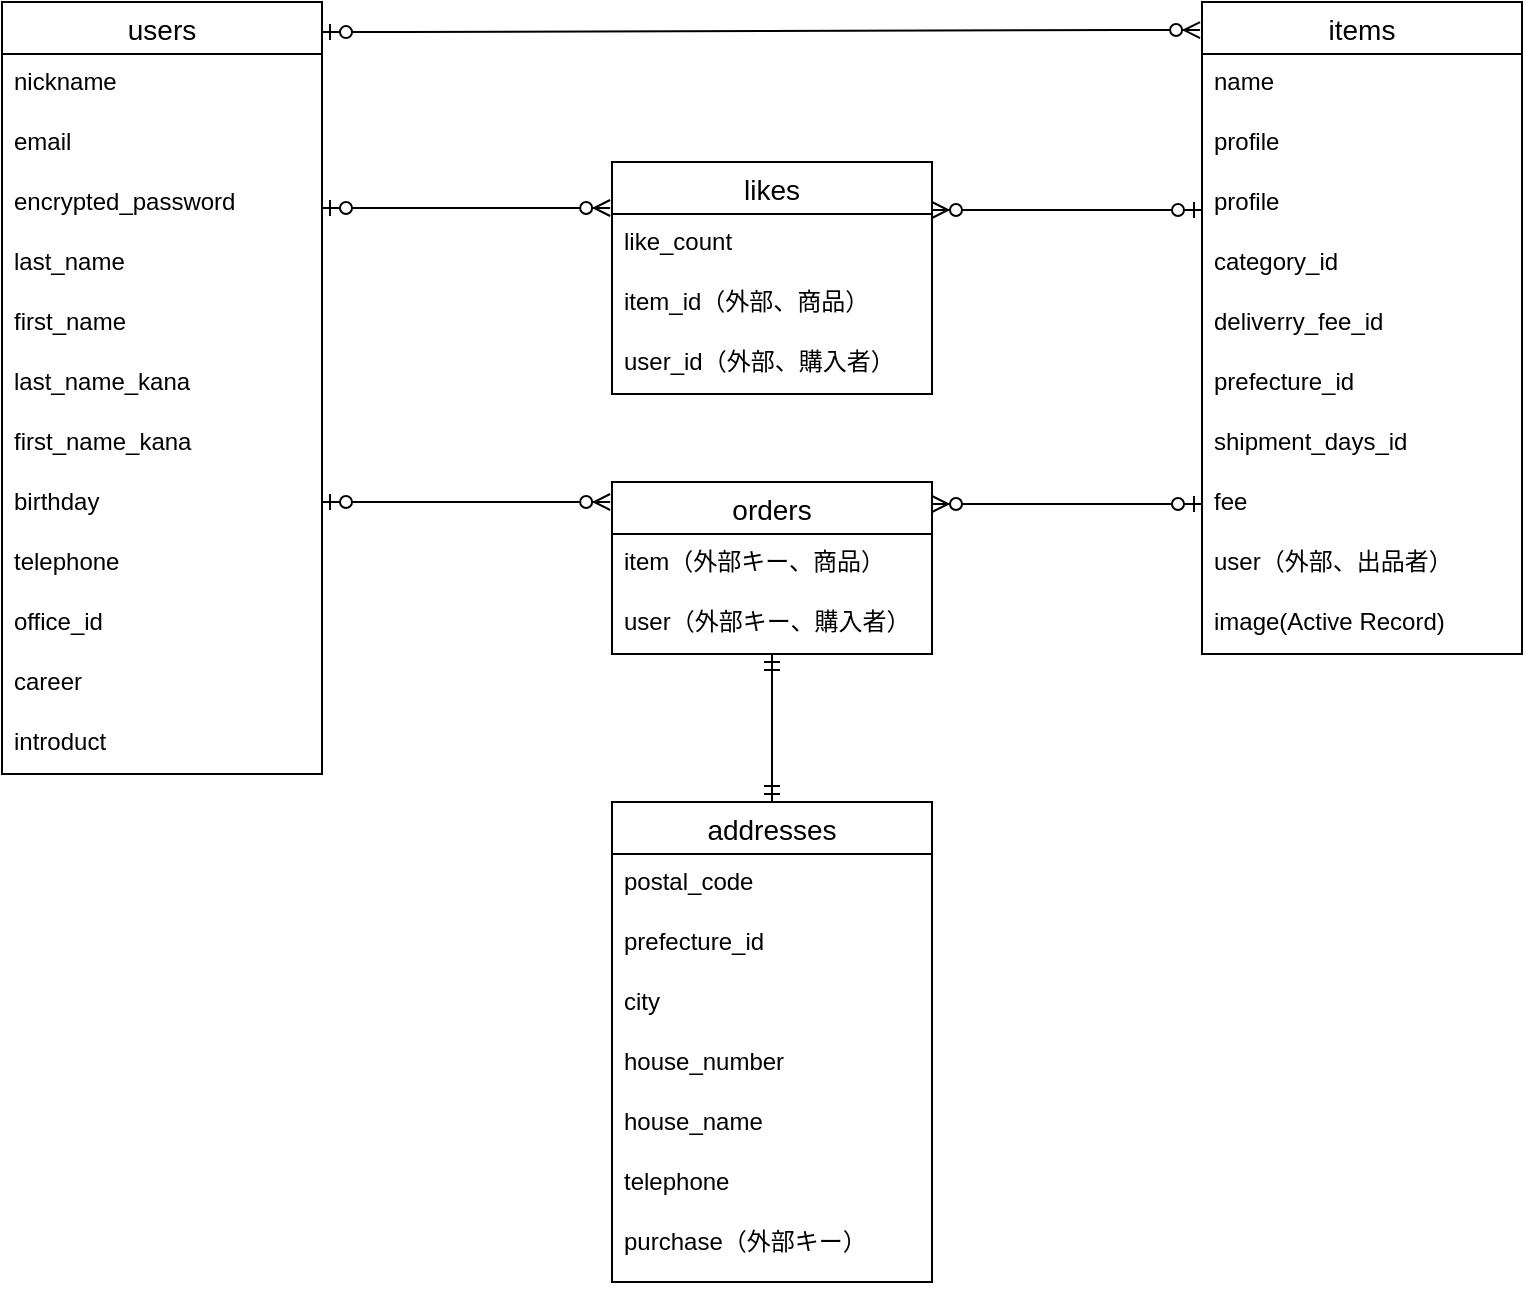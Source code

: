 <mxfile version="14.2.4" type="embed" pages="2">
    <diagram id="IChTsOS07NWwvU_XCKO5" name="ページ1">
        <mxGraphModel dx="1090" dy="352" grid="1" gridSize="10" guides="1" tooltips="1" connect="1" arrows="1" fold="1" page="1" pageScale="1" pageWidth="850" pageHeight="1100" math="0" shadow="0">
            <root>
                <mxCell id="0"/>
                <mxCell id="1" parent="0"/>
                <mxCell id="2" value="likes" style="swimlane;fontStyle=0;childLayout=stackLayout;horizontal=1;startSize=26;horizontalStack=0;resizeParent=1;resizeParentMax=0;resizeLast=0;collapsible=1;marginBottom=0;align=center;fontSize=14;" parent="1" vertex="1">
                    <mxGeometry x="345" y="120" width="160" height="116" as="geometry"/>
                </mxCell>
                <mxCell id="3" value="like_count" style="text;strokeColor=none;fillColor=none;spacingLeft=4;spacingRight=4;overflow=hidden;rotatable=0;points=[[0,0.5],[1,0.5]];portConstraint=eastwest;fontSize=12;" parent="2" vertex="1">
                    <mxGeometry y="26" width="160" height="30" as="geometry"/>
                </mxCell>
                <mxCell id="4" value="item_id（外部、商品）" style="text;strokeColor=none;fillColor=none;spacingLeft=4;spacingRight=4;overflow=hidden;rotatable=0;points=[[0,0.5],[1,0.5]];portConstraint=eastwest;fontSize=12;" parent="2" vertex="1">
                    <mxGeometry y="56" width="160" height="30" as="geometry"/>
                </mxCell>
                <mxCell id="5" value="user_id（外部、購入者）" style="text;strokeColor=none;fillColor=none;spacingLeft=4;spacingRight=4;overflow=hidden;rotatable=0;points=[[0,0.5],[1,0.5]];portConstraint=eastwest;fontSize=12;" parent="2" vertex="1">
                    <mxGeometry y="86" width="160" height="30" as="geometry"/>
                </mxCell>
                <mxCell id="6" value="users" style="swimlane;fontStyle=0;childLayout=stackLayout;horizontal=1;startSize=26;horizontalStack=0;resizeParent=1;resizeParentMax=0;resizeLast=0;collapsible=1;marginBottom=0;align=center;fontSize=14;" parent="1" vertex="1">
                    <mxGeometry x="40" y="40" width="160" height="386" as="geometry"/>
                </mxCell>
                <mxCell id="7" value="nickname" style="text;strokeColor=none;fillColor=none;spacingLeft=4;spacingRight=4;overflow=hidden;rotatable=0;points=[[0,0.5],[1,0.5]];portConstraint=eastwest;fontSize=12;" parent="6" vertex="1">
                    <mxGeometry y="26" width="160" height="30" as="geometry"/>
                </mxCell>
                <mxCell id="8" value="email" style="text;strokeColor=none;fillColor=none;spacingLeft=4;spacingRight=4;overflow=hidden;rotatable=0;points=[[0,0.5],[1,0.5]];portConstraint=eastwest;fontSize=12;" parent="6" vertex="1">
                    <mxGeometry y="56" width="160" height="30" as="geometry"/>
                </mxCell>
                <mxCell id="9" value="encrypted_password" style="text;strokeColor=none;fillColor=none;spacingLeft=4;spacingRight=4;overflow=hidden;rotatable=0;points=[[0,0.5],[1,0.5]];portConstraint=eastwest;fontSize=12;" parent="6" vertex="1">
                    <mxGeometry y="86" width="160" height="30" as="geometry"/>
                </mxCell>
                <mxCell id="10" value="last_name&#10;&#10;&#10;" style="text;strokeColor=none;fillColor=none;spacingLeft=4;spacingRight=4;overflow=hidden;rotatable=0;points=[[0,0.5],[1,0.5]];portConstraint=eastwest;fontSize=12;" parent="6" vertex="1">
                    <mxGeometry y="116" width="160" height="30" as="geometry"/>
                </mxCell>
                <mxCell id="11" value="first_name&#10;&#10;&#10;" style="text;strokeColor=none;fillColor=none;spacingLeft=4;spacingRight=4;overflow=hidden;rotatable=0;points=[[0,0.5],[1,0.5]];portConstraint=eastwest;fontSize=12;" parent="6" vertex="1">
                    <mxGeometry y="146" width="160" height="30" as="geometry"/>
                </mxCell>
                <mxCell id="12" value="last_name_kana&#10;&#10;" style="text;strokeColor=none;fillColor=none;spacingLeft=4;spacingRight=4;overflow=hidden;rotatable=0;points=[[0,0.5],[1,0.5]];portConstraint=eastwest;fontSize=12;" parent="6" vertex="1">
                    <mxGeometry y="176" width="160" height="30" as="geometry"/>
                </mxCell>
                <mxCell id="13" value="first_name_kana" style="text;strokeColor=none;fillColor=none;spacingLeft=4;spacingRight=4;overflow=hidden;rotatable=0;points=[[0,0.5],[1,0.5]];portConstraint=eastwest;fontSize=12;" parent="6" vertex="1">
                    <mxGeometry y="206" width="160" height="30" as="geometry"/>
                </mxCell>
                <mxCell id="14" value="birthday" style="text;strokeColor=none;fillColor=none;spacingLeft=4;spacingRight=4;overflow=hidden;rotatable=0;points=[[0,0.5],[1,0.5]];portConstraint=eastwest;fontSize=12;" parent="6" vertex="1">
                    <mxGeometry y="236" width="160" height="30" as="geometry"/>
                </mxCell>
                <mxCell id="15" value="telephone" style="text;strokeColor=none;fillColor=none;spacingLeft=4;spacingRight=4;overflow=hidden;rotatable=0;points=[[0,0.5],[1,0.5]];portConstraint=eastwest;fontSize=12;" parent="6" vertex="1">
                    <mxGeometry y="266" width="160" height="30" as="geometry"/>
                </mxCell>
                <mxCell id="16" value="office_id" style="text;strokeColor=none;fillColor=none;spacingLeft=4;spacingRight=4;overflow=hidden;rotatable=0;points=[[0,0.5],[1,0.5]];portConstraint=eastwest;fontSize=12;shadow=0;" parent="6" vertex="1">
                    <mxGeometry y="296" width="160" height="30" as="geometry"/>
                </mxCell>
                <mxCell id="17" value="career" style="text;strokeColor=none;fillColor=none;spacingLeft=4;spacingRight=4;overflow=hidden;rotatable=0;points=[[0,0.5],[1,0.5]];portConstraint=eastwest;fontSize=12;" parent="6" vertex="1">
                    <mxGeometry y="326" width="160" height="30" as="geometry"/>
                </mxCell>
                <mxCell id="18" value="introduct" style="text;strokeColor=none;fillColor=none;spacingLeft=4;spacingRight=4;overflow=hidden;rotatable=0;points=[[0,0.5],[1,0.5]];portConstraint=eastwest;fontSize=12;" parent="6" vertex="1">
                    <mxGeometry y="356" width="160" height="30" as="geometry"/>
                </mxCell>
                <mxCell id="19" value="items" style="swimlane;fontStyle=0;childLayout=stackLayout;horizontal=1;startSize=26;horizontalStack=0;resizeParent=1;resizeParentMax=0;resizeLast=0;collapsible=1;marginBottom=0;align=center;fontSize=14;" parent="1" vertex="1">
                    <mxGeometry x="640" y="40" width="160" height="326" as="geometry"/>
                </mxCell>
                <mxCell id="20" value="name" style="text;strokeColor=none;fillColor=none;spacingLeft=4;spacingRight=4;overflow=hidden;rotatable=0;points=[[0,0.5],[1,0.5]];portConstraint=eastwest;fontSize=12;" parent="19" vertex="1">
                    <mxGeometry y="26" width="160" height="30" as="geometry"/>
                </mxCell>
                <mxCell id="21" value="profile" style="text;strokeColor=none;fillColor=none;spacingLeft=4;spacingRight=4;overflow=hidden;rotatable=0;points=[[0,0.5],[1,0.5]];portConstraint=eastwest;fontSize=12;" parent="19" vertex="1">
                    <mxGeometry y="56" width="160" height="30" as="geometry"/>
                </mxCell>
                <mxCell id="22" value="profile" style="text;strokeColor=none;fillColor=none;spacingLeft=4;spacingRight=4;overflow=hidden;rotatable=0;points=[[0,0.5],[1,0.5]];portConstraint=eastwest;fontSize=12;" parent="19" vertex="1">
                    <mxGeometry y="86" width="160" height="30" as="geometry"/>
                </mxCell>
                <mxCell id="23" value="category_id" style="text;strokeColor=none;fillColor=none;spacingLeft=4;spacingRight=4;overflow=hidden;rotatable=0;points=[[0,0.5],[1,0.5]];portConstraint=eastwest;fontSize=12;" parent="19" vertex="1">
                    <mxGeometry y="116" width="160" height="30" as="geometry"/>
                </mxCell>
                <mxCell id="24" value="deliverry_fee_id" style="text;strokeColor=none;fillColor=none;spacingLeft=4;spacingRight=4;overflow=hidden;rotatable=0;points=[[0,0.5],[1,0.5]];portConstraint=eastwest;fontSize=12;" parent="19" vertex="1">
                    <mxGeometry y="146" width="160" height="30" as="geometry"/>
                </mxCell>
                <mxCell id="25" value="prefecture_id&#10;" style="text;strokeColor=none;fillColor=none;spacingLeft=4;spacingRight=4;overflow=hidden;rotatable=0;points=[[0,0.5],[1,0.5]];portConstraint=eastwest;fontSize=12;" parent="19" vertex="1">
                    <mxGeometry y="176" width="160" height="30" as="geometry"/>
                </mxCell>
                <mxCell id="26" value="shipment_days_id" style="text;strokeColor=none;fillColor=none;spacingLeft=4;spacingRight=4;overflow=hidden;rotatable=0;points=[[0,0.5],[1,0.5]];portConstraint=eastwest;fontSize=12;" parent="19" vertex="1">
                    <mxGeometry y="206" width="160" height="30" as="geometry"/>
                </mxCell>
                <mxCell id="27" value="fee&#10;" style="text;strokeColor=none;fillColor=none;spacingLeft=4;spacingRight=4;overflow=hidden;rotatable=0;points=[[0,0.5],[1,0.5]];portConstraint=eastwest;fontSize=12;" parent="19" vertex="1">
                    <mxGeometry y="236" width="160" height="30" as="geometry"/>
                </mxCell>
                <mxCell id="28" value="user（外部、出品者）" style="text;strokeColor=none;fillColor=none;spacingLeft=4;spacingRight=4;overflow=hidden;rotatable=0;points=[[0,0.5],[1,0.5]];portConstraint=eastwest;fontSize=12;" parent="19" vertex="1">
                    <mxGeometry y="266" width="160" height="30" as="geometry"/>
                </mxCell>
                <mxCell id="29" value="image(Active Record)" style="text;strokeColor=none;fillColor=none;spacingLeft=4;spacingRight=4;overflow=hidden;rotatable=0;points=[[0,0.5],[1,0.5]];portConstraint=eastwest;fontSize=12;" parent="19" vertex="1">
                    <mxGeometry y="296" width="160" height="30" as="geometry"/>
                </mxCell>
                <mxCell id="30" value="orders" style="swimlane;fontStyle=0;childLayout=stackLayout;horizontal=1;startSize=26;horizontalStack=0;resizeParent=1;resizeParentMax=0;resizeLast=0;collapsible=1;marginBottom=0;align=center;fontSize=14;" parent="1" vertex="1">
                    <mxGeometry x="345" y="280" width="160" height="86" as="geometry"/>
                </mxCell>
                <mxCell id="31" value="item（外部キー、商品）" style="text;strokeColor=none;fillColor=none;spacingLeft=4;spacingRight=4;overflow=hidden;rotatable=0;points=[[0,0.5],[1,0.5]];portConstraint=eastwest;fontSize=12;" parent="30" vertex="1">
                    <mxGeometry y="26" width="160" height="30" as="geometry"/>
                </mxCell>
                <mxCell id="32" value="user（外部キー、購入者）" style="text;strokeColor=none;fillColor=none;spacingLeft=4;spacingRight=4;overflow=hidden;rotatable=0;points=[[0,0.5],[1,0.5]];portConstraint=eastwest;fontSize=12;" parent="30" vertex="1">
                    <mxGeometry y="56" width="160" height="30" as="geometry"/>
                </mxCell>
                <mxCell id="33" value="addresses" style="swimlane;fontStyle=0;childLayout=stackLayout;horizontal=1;startSize=26;horizontalStack=0;resizeParent=1;resizeParentMax=0;resizeLast=0;collapsible=1;marginBottom=0;align=center;fontSize=14;" parent="1" vertex="1">
                    <mxGeometry x="345" y="440" width="160" height="240" as="geometry"/>
                </mxCell>
                <mxCell id="34" value="postal_code" style="text;strokeColor=none;fillColor=none;spacingLeft=4;spacingRight=4;overflow=hidden;rotatable=0;points=[[0,0.5],[1,0.5]];portConstraint=eastwest;fontSize=12;" parent="33" vertex="1">
                    <mxGeometry y="26" width="160" height="30" as="geometry"/>
                </mxCell>
                <mxCell id="35" value="prefecture_id" style="text;strokeColor=none;fillColor=none;spacingLeft=4;spacingRight=4;overflow=hidden;rotatable=0;points=[[0,0.5],[1,0.5]];portConstraint=eastwest;fontSize=12;" parent="33" vertex="1">
                    <mxGeometry y="56" width="160" height="30" as="geometry"/>
                </mxCell>
                <mxCell id="36" value="city" style="text;strokeColor=none;fillColor=none;spacingLeft=4;spacingRight=4;overflow=hidden;rotatable=0;points=[[0,0.5],[1,0.5]];portConstraint=eastwest;fontSize=12;" parent="33" vertex="1">
                    <mxGeometry y="86" width="160" height="30" as="geometry"/>
                </mxCell>
                <mxCell id="37" value="house_number" style="text;strokeColor=none;fillColor=none;spacingLeft=4;spacingRight=4;overflow=hidden;rotatable=0;points=[[0,0.5],[1,0.5]];portConstraint=eastwest;fontSize=12;" parent="33" vertex="1">
                    <mxGeometry y="116" width="160" height="30" as="geometry"/>
                </mxCell>
                <mxCell id="38" value="house_name" style="text;strokeColor=none;fillColor=none;spacingLeft=4;spacingRight=4;overflow=hidden;rotatable=0;points=[[0,0.5],[1,0.5]];portConstraint=eastwest;fontSize=12;" parent="33" vertex="1">
                    <mxGeometry y="146" width="160" height="30" as="geometry"/>
                </mxCell>
                <mxCell id="39" value="telephone" style="text;strokeColor=none;fillColor=none;spacingLeft=4;spacingRight=4;overflow=hidden;rotatable=0;points=[[0,0.5],[1,0.5]];portConstraint=eastwest;fontSize=12;" parent="33" vertex="1">
                    <mxGeometry y="176" width="160" height="30" as="geometry"/>
                </mxCell>
                <mxCell id="40" value="purchase（外部キー）" style="text;strokeColor=none;fillColor=none;spacingLeft=4;spacingRight=4;overflow=hidden;rotatable=0;points=[[0,0.5],[1,0.5]];portConstraint=eastwest;fontSize=12;" parent="33" vertex="1">
                    <mxGeometry y="206" width="160" height="34" as="geometry"/>
                </mxCell>
                <mxCell id="41" value="" style="edgeStyle=entityRelationEdgeStyle;fontSize=12;html=1;endArrow=ERzeroToMany;startArrow=ERzeroToOne;entryX=-0.006;entryY=0.043;entryDx=0;entryDy=0;entryPerimeter=0;exitX=1;exitY=0.039;exitDx=0;exitDy=0;exitPerimeter=0;" parent="1" source="6" target="19" edge="1">
                    <mxGeometry width="100" height="100" relative="1" as="geometry">
                        <mxPoint x="200" y="50" as="sourcePoint"/>
                        <mxPoint x="636" y="51.016" as="targetPoint"/>
                    </mxGeometry>
                </mxCell>
                <mxCell id="42" value="" style="edgeStyle=entityRelationEdgeStyle;fontSize=12;html=1;endArrow=ERzeroToMany;startArrow=ERzeroToOne;entryX=0.038;entryY=-0.1;entryDx=0;entryDy=0;entryPerimeter=0;" parent="1" edge="1">
                    <mxGeometry width="100" height="100" relative="1" as="geometry">
                        <mxPoint x="200" y="143" as="sourcePoint"/>
                        <mxPoint x="344.08" y="143" as="targetPoint"/>
                    </mxGeometry>
                </mxCell>
                <mxCell id="43" value="" style="edgeStyle=entityRelationEdgeStyle;fontSize=12;html=1;endArrow=ERzeroToMany;startArrow=ERzeroToOne;entryX=0.038;entryY=-0.1;entryDx=0;entryDy=0;entryPerimeter=0;" parent="1" edge="1">
                    <mxGeometry width="100" height="100" relative="1" as="geometry">
                        <mxPoint x="200" y="290" as="sourcePoint"/>
                        <mxPoint x="344.08" y="290" as="targetPoint"/>
                    </mxGeometry>
                </mxCell>
                <mxCell id="44" value="" style="fontSize=12;html=1;endArrow=ERzeroToMany;startArrow=ERzeroToOne;entryX=1;entryY=0.5;entryDx=0;entryDy=0;exitX=0;exitY=0.5;exitDx=0;exitDy=0;" parent="1" edge="1">
                    <mxGeometry width="100" height="100" relative="1" as="geometry">
                        <mxPoint x="640" y="291" as="sourcePoint"/>
                        <mxPoint x="505" y="291" as="targetPoint"/>
                    </mxGeometry>
                </mxCell>
                <mxCell id="45" value="" style="fontSize=12;html=1;endArrow=ERmandOne;startArrow=ERmandOne;exitX=0.5;exitY=0;exitDx=0;exitDy=0;" parent="1" source="33" target="32" edge="1">
                    <mxGeometry width="100" height="100" relative="1" as="geometry">
                        <mxPoint x="290" y="480" as="sourcePoint"/>
                        <mxPoint x="395" y="370" as="targetPoint"/>
                    </mxGeometry>
                </mxCell>
                <mxCell id="46" value="" style="fontSize=12;html=1;endArrow=ERzeroToMany;startArrow=ERzeroToOne;entryX=1;entryY=0.5;entryDx=0;entryDy=0;exitX=0;exitY=0.5;exitDx=0;exitDy=0;" parent="1" edge="1">
                    <mxGeometry width="100" height="100" relative="1" as="geometry">
                        <mxPoint x="640" y="144" as="sourcePoint"/>
                        <mxPoint x="505" y="144" as="targetPoint"/>
                    </mxGeometry>
                </mxCell>
            </root>
        </mxGraphModel>
    </diagram>
    <diagram id="brvkrnFFubQZy54G5jeR" name="ページ2">
        <mxGraphModel dx="1090" dy="352" grid="1" gridSize="10" guides="1" tooltips="1" connect="1" arrows="1" fold="1" page="1" pageScale="1" pageWidth="850" pageHeight="1100" math="0" shadow="0">
            <root>
                <mxCell id="Tr4Tr7QeKxVk-EkWD-Hn-0"/>
                <mxCell id="Tr4Tr7QeKxVk-EkWD-Hn-1" parent="Tr4Tr7QeKxVk-EkWD-Hn-0"/>
                <mxCell id="Tr4Tr7QeKxVk-EkWD-Hn-2" style="edgeStyle=none;rounded=0;orthogonalLoop=1;jettySize=auto;html=1;exitX=0;exitY=0.25;exitDx=0;exitDy=0;entryX=1;entryY=0.25;entryDx=0;entryDy=0;" parent="Tr4Tr7QeKxVk-EkWD-Hn-1" source="Tr4Tr7QeKxVk-EkWD-Hn-8" target="Tr4Tr7QeKxVk-EkWD-Hn-27" edge="1">
                    <mxGeometry relative="1" as="geometry"/>
                </mxCell>
                <mxCell id="Tr4Tr7QeKxVk-EkWD-Hn-3" style="edgeStyle=none;rounded=0;orthogonalLoop=1;jettySize=auto;html=1;exitX=0.5;exitY=0;exitDx=0;exitDy=0;entryX=0.692;entryY=1.025;entryDx=0;entryDy=0;entryPerimeter=0;" parent="Tr4Tr7QeKxVk-EkWD-Hn-1" target="Tr4Tr7QeKxVk-EkWD-Hn-25" edge="1">
                    <mxGeometry relative="1" as="geometry">
                        <mxPoint x="323" y="90" as="targetPoint"/>
                        <mxPoint x="323" y="120" as="sourcePoint"/>
                    </mxGeometry>
                </mxCell>
                <mxCell id="Tr4Tr7QeKxVk-EkWD-Hn-4" style="edgeStyle=none;rounded=0;orthogonalLoop=1;jettySize=auto;html=1;exitX=1;exitY=0.5;exitDx=0;exitDy=0;entryX=0;entryY=0.5;entryDx=0;entryDy=0;" parent="Tr4Tr7QeKxVk-EkWD-Hn-1" edge="1">
                    <mxGeometry relative="1" as="geometry">
                        <mxPoint x="360" y="140" as="sourcePoint"/>
                        <mxPoint x="440" y="140" as="targetPoint"/>
                    </mxGeometry>
                </mxCell>
                <mxCell id="Tr4Tr7QeKxVk-EkWD-Hn-5" style="edgeStyle=none;rounded=0;orthogonalLoop=1;jettySize=auto;html=1;exitX=0.75;exitY=1;exitDx=0;exitDy=0;" parent="Tr4Tr7QeKxVk-EkWD-Hn-1" edge="1">
                    <mxGeometry relative="1" as="geometry">
                        <mxPoint x="300" y="160" as="sourcePoint"/>
                        <mxPoint x="300" y="280" as="targetPoint"/>
                    </mxGeometry>
                </mxCell>
                <mxCell id="Tr4Tr7QeKxVk-EkWD-Hn-6" style="edgeStyle=none;rounded=0;orthogonalLoop=1;jettySize=auto;html=1;exitX=0.25;exitY=1;exitDx=0;exitDy=0;" parent="Tr4Tr7QeKxVk-EkWD-Hn-1" edge="1">
                    <mxGeometry relative="1" as="geometry">
                        <mxPoint x="280" y="160" as="sourcePoint"/>
                        <mxPoint x="126" y="240" as="targetPoint"/>
                        <Array as="points">
                            <mxPoint x="280" y="200"/>
                            <mxPoint x="126" y="200"/>
                        </Array>
                    </mxGeometry>
                </mxCell>
                <mxCell id="Tr4Tr7QeKxVk-EkWD-Hn-7" style="edgeStyle=none;rounded=0;orthogonalLoop=1;jettySize=auto;html=1;exitX=0.75;exitY=1;exitDx=0;exitDy=0;" parent="Tr4Tr7QeKxVk-EkWD-Hn-1" edge="1">
                    <mxGeometry relative="1" as="geometry">
                        <mxPoint x="319" y="160" as="sourcePoint"/>
                        <mxPoint x="480" y="240" as="targetPoint"/>
                        <Array as="points">
                            <mxPoint x="319" y="200"/>
                            <mxPoint x="480" y="200"/>
                        </Array>
                    </mxGeometry>
                </mxCell>
                <mxCell id="Tr4Tr7QeKxVk-EkWD-Hn-8" value="トップページ" style="rounded=0;whiteSpace=wrap;html=1;" parent="Tr4Tr7QeKxVk-EkWD-Hn-1" vertex="1">
                    <mxGeometry x="240" y="120" width="120" height="40" as="geometry"/>
                </mxCell>
                <mxCell id="Tr4Tr7QeKxVk-EkWD-Hn-9" style="edgeStyle=none;rounded=0;orthogonalLoop=1;jettySize=auto;html=1;exitX=0;exitY=0.5;exitDx=0;exitDy=0;entryX=0.858;entryY=1.05;entryDx=0;entryDy=0;entryPerimeter=0;" parent="Tr4Tr7QeKxVk-EkWD-Hn-1" source="Tr4Tr7QeKxVk-EkWD-Hn-10" target="Tr4Tr7QeKxVk-EkWD-Hn-8" edge="1">
                    <mxGeometry relative="1" as="geometry">
                        <Array as="points">
                            <mxPoint x="343" y="180"/>
                        </Array>
                    </mxGeometry>
                </mxCell>
                <mxCell id="Tr4Tr7QeKxVk-EkWD-Hn-10" value="商品削除完了ページ" style="rounded=0;whiteSpace=wrap;html=1;" parent="Tr4Tr7QeKxVk-EkWD-Hn-1" vertex="1">
                    <mxGeometry x="600" y="160" width="120" height="40" as="geometry"/>
                </mxCell>
                <mxCell id="Tr4Tr7QeKxVk-EkWD-Hn-11" style="edgeStyle=none;rounded=0;orthogonalLoop=1;jettySize=auto;html=1;exitX=0;exitY=0.5;exitDx=0;exitDy=0;entryX=0.858;entryY=1.1;entryDx=0;entryDy=0;entryPerimeter=0;" parent="Tr4Tr7QeKxVk-EkWD-Hn-1" source="Tr4Tr7QeKxVk-EkWD-Hn-12" target="Tr4Tr7QeKxVk-EkWD-Hn-8" edge="1">
                    <mxGeometry relative="1" as="geometry">
                        <mxPoint x="580" y="180" as="targetPoint"/>
                        <Array as="points">
                            <mxPoint x="580" y="260"/>
                            <mxPoint x="580" y="180"/>
                            <mxPoint x="343" y="180"/>
                        </Array>
                    </mxGeometry>
                </mxCell>
                <mxCell id="Tr4Tr7QeKxVk-EkWD-Hn-12" value="編集完了ページ" style="rounded=0;whiteSpace=wrap;html=1;" parent="Tr4Tr7QeKxVk-EkWD-Hn-1" vertex="1">
                    <mxGeometry x="600" y="240" width="120" height="40" as="geometry"/>
                </mxCell>
                <mxCell id="Tr4Tr7QeKxVk-EkWD-Hn-13" style="edgeStyle=none;rounded=0;orthogonalLoop=1;jettySize=auto;html=1;exitX=0.333;exitY=0.975;exitDx=0;exitDy=0;exitPerimeter=0;entryX=0.667;entryY=-0.075;entryDx=0;entryDy=0;entryPerimeter=0;" parent="Tr4Tr7QeKxVk-EkWD-Hn-1" edge="1">
                    <mxGeometry relative="1" as="geometry">
                        <mxPoint x="479.96" y="281" as="sourcePoint"/>
                        <mxPoint x="480.04" y="399" as="targetPoint"/>
                        <Array as="points">
                            <mxPoint x="480" y="372"/>
                        </Array>
                    </mxGeometry>
                </mxCell>
                <mxCell id="Tr4Tr7QeKxVk-EkWD-Hn-14" style="edgeStyle=none;rounded=0;orthogonalLoop=1;jettySize=auto;html=1;exitX=0.75;exitY=0;exitDx=0;exitDy=0;entryX=0.75;entryY=1;entryDx=0;entryDy=0;" parent="Tr4Tr7QeKxVk-EkWD-Hn-1" edge="1">
                    <mxGeometry relative="1" as="geometry">
                        <mxPoint x="533" y="240" as="sourcePoint"/>
                        <mxPoint x="533" y="160" as="targetPoint"/>
                    </mxGeometry>
                </mxCell>
                <mxCell id="Tr4Tr7QeKxVk-EkWD-Hn-15" style="edgeStyle=none;rounded=0;orthogonalLoop=1;jettySize=auto;html=1;exitX=0.658;exitY=1.05;exitDx=0;exitDy=0;entryX=0;entryY=0.5;entryDx=0;entryDy=0;exitPerimeter=0;" parent="Tr4Tr7QeKxVk-EkWD-Hn-1" source="Tr4Tr7QeKxVk-EkWD-Hn-17" target="Tr4Tr7QeKxVk-EkWD-Hn-19" edge="1">
                    <mxGeometry relative="1" as="geometry">
                        <Array as="points">
                            <mxPoint x="519" y="341"/>
                        </Array>
                    </mxGeometry>
                </mxCell>
                <mxCell id="Tr4Tr7QeKxVk-EkWD-Hn-16" style="edgeStyle=none;rounded=0;orthogonalLoop=1;jettySize=auto;html=1;exitX=0.933;exitY=0.025;exitDx=0;exitDy=0;exitPerimeter=0;entryX=0.25;entryY=1;entryDx=0;entryDy=0;" parent="Tr4Tr7QeKxVk-EkWD-Hn-1" source="Tr4Tr7QeKxVk-EkWD-Hn-17" target="Tr4Tr7QeKxVk-EkWD-Hn-10" edge="1">
                    <mxGeometry relative="1" as="geometry">
                        <mxPoint x="620" y="210" as="targetPoint"/>
                        <Array as="points">
                            <mxPoint x="552" y="220"/>
                            <mxPoint x="630" y="220"/>
                        </Array>
                    </mxGeometry>
                </mxCell>
                <mxCell id="Tr4Tr7QeKxVk-EkWD-Hn-17" value="商品詳細ページ" style="rounded=0;whiteSpace=wrap;html=1;" parent="Tr4Tr7QeKxVk-EkWD-Hn-1" vertex="1">
                    <mxGeometry x="440" y="240" width="120" height="40" as="geometry"/>
                </mxCell>
                <mxCell id="Tr4Tr7QeKxVk-EkWD-Hn-18" style="edgeStyle=none;rounded=0;orthogonalLoop=1;jettySize=auto;html=1;" parent="Tr4Tr7QeKxVk-EkWD-Hn-1" edge="1">
                    <mxGeometry relative="1" as="geometry">
                        <mxPoint x="660" y="321" as="sourcePoint"/>
                        <mxPoint x="660" y="280" as="targetPoint"/>
                    </mxGeometry>
                </mxCell>
                <mxCell id="Tr4Tr7QeKxVk-EkWD-Hn-19" value="商品編集ページ" style="rounded=0;whiteSpace=wrap;html=1;" parent="Tr4Tr7QeKxVk-EkWD-Hn-1" vertex="1">
                    <mxGeometry x="598" y="321" width="120" height="40" as="geometry"/>
                </mxCell>
                <mxCell id="Tr4Tr7QeKxVk-EkWD-Hn-20" style="edgeStyle=none;rounded=0;orthogonalLoop=1;jettySize=auto;html=1;exitX=0.25;exitY=0;exitDx=0;exitDy=0;entryX=1;entryY=0.25;entryDx=0;entryDy=0;" parent="Tr4Tr7QeKxVk-EkWD-Hn-1" edge="1">
                    <mxGeometry relative="1" as="geometry">
                        <mxPoint x="470" y="120" as="sourcePoint"/>
                        <mxPoint x="360" y="50" as="targetPoint"/>
                        <Array as="points">
                            <mxPoint x="470" y="50"/>
                        </Array>
                    </mxGeometry>
                </mxCell>
                <mxCell id="Tr4Tr7QeKxVk-EkWD-Hn-21" style="edgeStyle=none;rounded=0;orthogonalLoop=1;jettySize=auto;html=1;exitX=0.5;exitY=1;exitDx=0;exitDy=0;entryX=0.5;entryY=0;entryDx=0;entryDy=0;" parent="Tr4Tr7QeKxVk-EkWD-Hn-1" edge="1">
                    <mxGeometry relative="1" as="geometry">
                        <mxPoint x="510" y="160" as="sourcePoint"/>
                        <mxPoint x="510" y="240" as="targetPoint"/>
                    </mxGeometry>
                </mxCell>
                <mxCell id="Tr4Tr7QeKxVk-EkWD-Hn-22" style="edgeStyle=none;rounded=0;orthogonalLoop=1;jettySize=auto;html=1;exitX=0.667;exitY=-0.1;exitDx=0;exitDy=0;entryX=0;entryY=0.25;entryDx=0;entryDy=0;exitPerimeter=0;" parent="Tr4Tr7QeKxVk-EkWD-Hn-1" source="Tr4Tr7QeKxVk-EkWD-Hn-23" target="Tr4Tr7QeKxVk-EkWD-Hn-37" edge="1">
                    <mxGeometry relative="1" as="geometry">
                        <Array as="points">
                            <mxPoint x="520" y="50"/>
                        </Array>
                    </mxGeometry>
                </mxCell>
                <mxCell id="Tr4Tr7QeKxVk-EkWD-Hn-23" value="ユーザーマイページ" style="rounded=0;whiteSpace=wrap;html=1;" parent="Tr4Tr7QeKxVk-EkWD-Hn-1" vertex="1">
                    <mxGeometry x="440" y="120" width="120" height="40" as="geometry"/>
                </mxCell>
                <mxCell id="Tr4Tr7QeKxVk-EkWD-Hn-24" style="edgeStyle=none;rounded=0;orthogonalLoop=1;jettySize=auto;html=1;exitX=0.25;exitY=1;exitDx=0;exitDy=0;entryX=0.25;entryY=0;entryDx=0;entryDy=0;" parent="Tr4Tr7QeKxVk-EkWD-Hn-1" source="Tr4Tr7QeKxVk-EkWD-Hn-25" target="Tr4Tr7QeKxVk-EkWD-Hn-8" edge="1">
                    <mxGeometry relative="1" as="geometry"/>
                </mxCell>
                <mxCell id="Tr4Tr7QeKxVk-EkWD-Hn-25" value="商品出品ページ" style="rounded=0;whiteSpace=wrap;html=1;" parent="Tr4Tr7QeKxVk-EkWD-Hn-1" vertex="1">
                    <mxGeometry x="240" y="40" width="120" height="40" as="geometry"/>
                </mxCell>
                <mxCell id="Tr4Tr7QeKxVk-EkWD-Hn-26" style="edgeStyle=none;rounded=0;orthogonalLoop=1;jettySize=auto;html=1;exitX=1;exitY=0.75;exitDx=0;exitDy=0;entryX=0;entryY=0.75;entryDx=0;entryDy=0;" parent="Tr4Tr7QeKxVk-EkWD-Hn-1" source="Tr4Tr7QeKxVk-EkWD-Hn-27" target="Tr4Tr7QeKxVk-EkWD-Hn-8" edge="1">
                    <mxGeometry relative="1" as="geometry"/>
                </mxCell>
                <mxCell id="Tr4Tr7QeKxVk-EkWD-Hn-27" value="サインイン&lt;br&gt;ログインページ" style="rounded=0;whiteSpace=wrap;html=1;" parent="Tr4Tr7QeKxVk-EkWD-Hn-1" vertex="1">
                    <mxGeometry x="40" y="120" width="120" height="40" as="geometry"/>
                </mxCell>
                <mxCell id="Tr4Tr7QeKxVk-EkWD-Hn-28" style="edgeStyle=none;rounded=0;orthogonalLoop=1;jettySize=auto;html=1;exitX=0;exitY=0.5;exitDx=0;exitDy=0;entryX=1;entryY=0.5;entryDx=0;entryDy=0;" parent="Tr4Tr7QeKxVk-EkWD-Hn-1" source="Tr4Tr7QeKxVk-EkWD-Hn-29" target="Tr4Tr7QeKxVk-EkWD-Hn-31" edge="1">
                    <mxGeometry relative="1" as="geometry"/>
                </mxCell>
                <mxCell id="Tr4Tr7QeKxVk-EkWD-Hn-29" value="商品購入ページ" style="rounded=0;whiteSpace=wrap;html=1;" parent="Tr4Tr7QeKxVk-EkWD-Hn-1" vertex="1">
                    <mxGeometry x="400" y="400" width="120" height="40" as="geometry"/>
                </mxCell>
                <mxCell id="Tr4Tr7QeKxVk-EkWD-Hn-30" style="edgeStyle=none;rounded=0;orthogonalLoop=1;jettySize=auto;html=1;exitX=0.5;exitY=0;exitDx=0;exitDy=0;entryX=0.075;entryY=1;entryDx=0;entryDy=0;entryPerimeter=0;" parent="Tr4Tr7QeKxVk-EkWD-Hn-1" source="Tr4Tr7QeKxVk-EkWD-Hn-31" target="Tr4Tr7QeKxVk-EkWD-Hn-8" edge="1">
                    <mxGeometry relative="1" as="geometry">
                        <Array as="points">
                            <mxPoint x="220" y="240"/>
                            <mxPoint x="249" y="240"/>
                        </Array>
                    </mxGeometry>
                </mxCell>
                <mxCell id="Tr4Tr7QeKxVk-EkWD-Hn-31" value="購入完了ページ" style="rounded=0;whiteSpace=wrap;html=1;" parent="Tr4Tr7QeKxVk-EkWD-Hn-1" vertex="1">
                    <mxGeometry x="160" y="400" width="120" height="40" as="geometry"/>
                </mxCell>
                <mxCell id="Tr4Tr7QeKxVk-EkWD-Hn-32" style="edgeStyle=none;rounded=0;orthogonalLoop=1;jettySize=auto;html=1;exitX=0.75;exitY=0;exitDx=0;exitDy=0;entryX=0;entryY=0.5;entryDx=0;entryDy=0;" parent="Tr4Tr7QeKxVk-EkWD-Hn-1" source="Tr4Tr7QeKxVk-EkWD-Hn-33" target="Tr4Tr7QeKxVk-EkWD-Hn-17" edge="1">
                    <mxGeometry relative="1" as="geometry">
                        <Array as="points">
                            <mxPoint x="330" y="260"/>
                        </Array>
                    </mxGeometry>
                </mxCell>
                <mxCell id="Tr4Tr7QeKxVk-EkWD-Hn-33" value="キーワード&lt;br&gt;検索一覧ページ" style="rounded=0;whiteSpace=wrap;html=1;" parent="Tr4Tr7QeKxVk-EkWD-Hn-1" vertex="1">
                    <mxGeometry x="240" y="281" width="120" height="40" as="geometry"/>
                </mxCell>
                <mxCell id="Tr4Tr7QeKxVk-EkWD-Hn-34" style="edgeStyle=none;rounded=0;orthogonalLoop=1;jettySize=auto;html=1;exitX=1;exitY=0.5;exitDx=0;exitDy=0;entryX=0;entryY=0.5;entryDx=0;entryDy=0;" parent="Tr4Tr7QeKxVk-EkWD-Hn-1" source="Tr4Tr7QeKxVk-EkWD-Hn-35" target="Tr4Tr7QeKxVk-EkWD-Hn-17" edge="1">
                    <mxGeometry relative="1" as="geometry"/>
                </mxCell>
                <mxCell id="Tr4Tr7QeKxVk-EkWD-Hn-35" value="カテゴリ別&lt;br&gt;検索一覧ページ" style="rounded=0;whiteSpace=wrap;html=1;" parent="Tr4Tr7QeKxVk-EkWD-Hn-1" vertex="1">
                    <mxGeometry x="40" y="240" width="120" height="40" as="geometry"/>
                </mxCell>
                <mxCell id="Tr4Tr7QeKxVk-EkWD-Hn-36" style="edgeStyle=none;rounded=0;orthogonalLoop=1;jettySize=auto;html=1;exitX=0;exitY=0.75;exitDx=0;exitDy=0;entryX=0.825;entryY=0.025;entryDx=0;entryDy=0;entryPerimeter=0;" parent="Tr4Tr7QeKxVk-EkWD-Hn-1" source="Tr4Tr7QeKxVk-EkWD-Hn-37" target="Tr4Tr7QeKxVk-EkWD-Hn-23" edge="1">
                    <mxGeometry relative="1" as="geometry">
                        <Array as="points">
                            <mxPoint x="540" y="70"/>
                        </Array>
                    </mxGeometry>
                </mxCell>
                <mxCell id="Tr4Tr7QeKxVk-EkWD-Hn-37" value="ユーザー情報編集&lt;br&gt;ページ" style="rounded=0;whiteSpace=wrap;html=1;" parent="Tr4Tr7QeKxVk-EkWD-Hn-1" vertex="1">
                    <mxGeometry x="598" y="40" width="120" height="40" as="geometry"/>
                </mxCell>
            </root>
        </mxGraphModel>
    </diagram>
</mxfile>